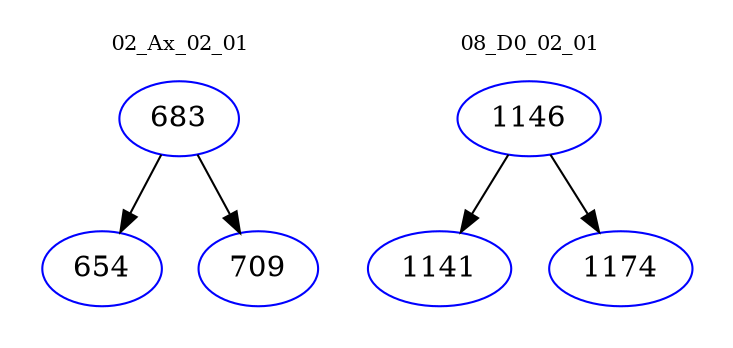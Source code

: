 digraph{
subgraph cluster_0 {
color = white
label = "02_Ax_02_01";
fontsize=10;
T0_683 [label="683", color="blue"]
T0_683 -> T0_654 [color="black"]
T0_654 [label="654", color="blue"]
T0_683 -> T0_709 [color="black"]
T0_709 [label="709", color="blue"]
}
subgraph cluster_1 {
color = white
label = "08_D0_02_01";
fontsize=10;
T1_1146 [label="1146", color="blue"]
T1_1146 -> T1_1141 [color="black"]
T1_1141 [label="1141", color="blue"]
T1_1146 -> T1_1174 [color="black"]
T1_1174 [label="1174", color="blue"]
}
}
